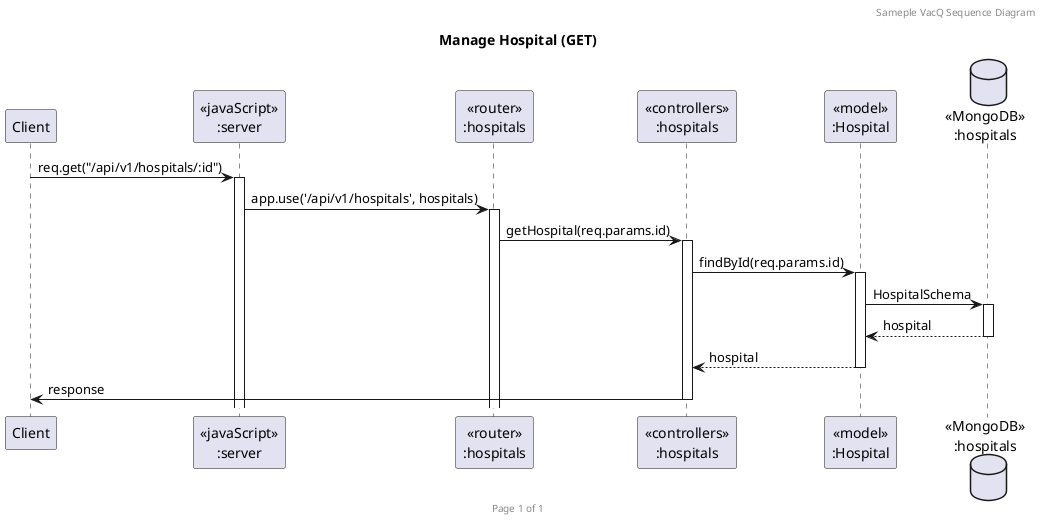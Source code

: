 @startuml Manage Hospital (GET)

header Sameple VacQ Sequence Diagram
footer Page %page% of %lastpage%
title "Manage Hospital (GET)"

participant "Client" as client
participant "<<javaScript>>\n:server" as server
participant "<<router>>\n:hospitals" as routerHospitals
participant "<<controllers>>\n:hospitals" as controllersHospitals
participant "<<model>>\n:Hospital" as modelHospital
database "<<MongoDB>>\n:hospitals" as HospitalsDatabase

client -> server ++ :  req.get("/api/v1/hospitals/:id")
server -> routerHospitals ++ : app.use('/api/v1/hospitals', hospitals)
routerHospitals -> controllersHospitals ++ : getHospital(req.params.id)
controllersHospitals -> modelHospital ++ : findById(req.params.id)
modelHospital ->HospitalsDatabase ++: HospitalSchema
HospitalsDatabase --> modelHospital --: hospital
controllersHospitals <-- modelHospital --:hospital
controllersHospitals->client --:response

@enduml
